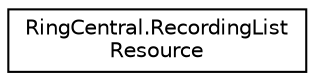 digraph "Graphical Class Hierarchy"
{
 // LATEX_PDF_SIZE
  edge [fontname="Helvetica",fontsize="10",labelfontname="Helvetica",labelfontsize="10"];
  node [fontname="Helvetica",fontsize="10",shape=record];
  rankdir="LR";
  Node0 [label="RingCentral.RecordingList\lResource",height=0.2,width=0.4,color="black", fillcolor="white", style="filled",URL="$classRingCentral_1_1RecordingListResource.html",tooltip=" "];
}
